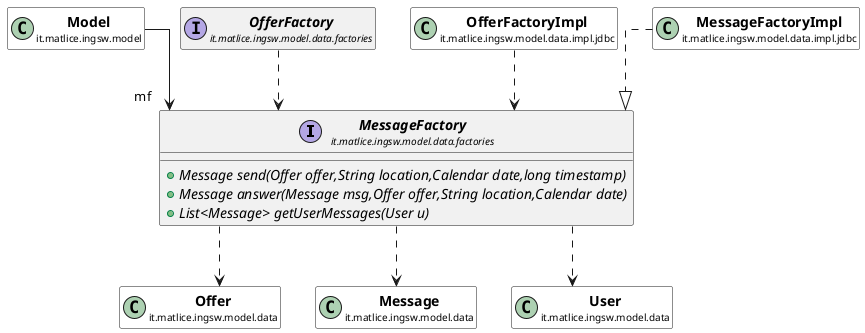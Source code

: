 @startuml

skinparam svgLinkTarget _parent
skinparam linetype ortho
set namespaceSeparator none
interface "<b><size:14>MessageFactory</b>\n<size:10>it.matlice.ingsw.model.data.factories" as it.matlice.ingsw.model.data.factories.MessageFactory  [[../../../../../../it/matlice/ingsw/model/data/factories/MessageFactory.html{it.matlice.ingsw.model.data.factories.MessageFactory}]] {
{abstract} +Message send(Offer offer,String location,Calendar date,long timestamp)
{abstract} +Message answer(Message msg,Offer offer,String location,Calendar date)
{abstract} +List<Message> getUserMessages(User u)
}


class "<b><size:14>Model</b>\n<size:10>it.matlice.ingsw.model" as it.matlice.ingsw.model.Model  [[../../../../../../it/matlice/ingsw/model/Model.html{it.matlice.ingsw.model.Model}]] #white {
}

hide it.matlice.ingsw.model.Model fields
hide it.matlice.ingsw.model.Model methods

it.matlice.ingsw.model.Model -->  "mf" it.matlice.ingsw.model.data.factories.MessageFactory

interface "<b><size:14>OfferFactory</b>\n<size:10>it.matlice.ingsw.model.data.factories" as it.matlice.ingsw.model.data.factories.OfferFactory  [[../../../../../../it/matlice/ingsw/model/data/factories/OfferFactory.html{it.matlice.ingsw.model.data.factories.OfferFactory}]] {
}

hide it.matlice.ingsw.model.data.factories.OfferFactory fields
hide it.matlice.ingsw.model.data.factories.OfferFactory methods

it.matlice.ingsw.model.data.factories.OfferFactory ..> it.matlice.ingsw.model.data.factories.MessageFactory

class "<b><size:14>Offer</b>\n<size:10>it.matlice.ingsw.model.data" as it.matlice.ingsw.model.data.Offer  [[../../../../../../it/matlice/ingsw/model/data/Offer.html{it.matlice.ingsw.model.data.Offer}]] #white {
}

hide it.matlice.ingsw.model.data.Offer fields
hide it.matlice.ingsw.model.data.Offer methods

it.matlice.ingsw.model.data.factories.MessageFactory ..> it.matlice.ingsw.model.data.Offer


class "<b><size:14>Message</b>\n<size:10>it.matlice.ingsw.model.data" as it.matlice.ingsw.model.data.Message  [[../../../../../../it/matlice/ingsw/model/data/Message.html{it.matlice.ingsw.model.data.Message}]] #white {
}

hide it.matlice.ingsw.model.data.Message fields
hide it.matlice.ingsw.model.data.Message methods

it.matlice.ingsw.model.data.factories.MessageFactory ..> it.matlice.ingsw.model.data.Message

class "<b><size:14>User</b>\n<size:10>it.matlice.ingsw.model.data" as it.matlice.ingsw.model.data.User  [[../../../../../../it/matlice/ingsw/model/data/User.html{it.matlice.ingsw.model.data.User}]] #white {
}

hide it.matlice.ingsw.model.data.User fields
hide it.matlice.ingsw.model.data.User methods

it.matlice.ingsw.model.data.factories.MessageFactory ..> it.matlice.ingsw.model.data.User


class "<b><size:14>OfferFactoryImpl</b>\n<size:10>it.matlice.ingsw.model.data.impl.jdbc" as it.matlice.ingsw.model.data.impl.jdbc.OfferFactoryImpl  [[../../../../../../it/matlice/ingsw/model/data/impl/jdbc/OfferFactoryImpl.html{it.matlice.ingsw.model.data.impl.jdbc.OfferFactoryImpl}]] #white {
}

hide it.matlice.ingsw.model.data.impl.jdbc.OfferFactoryImpl fields
hide it.matlice.ingsw.model.data.impl.jdbc.OfferFactoryImpl methods

it.matlice.ingsw.model.data.impl.jdbc.OfferFactoryImpl ..> it.matlice.ingsw.model.data.factories.MessageFactory

class "<b><size:14>MessageFactoryImpl</b>\n<size:10>it.matlice.ingsw.model.data.impl.jdbc" as it.matlice.ingsw.model.data.impl.jdbc.MessageFactoryImpl  [[../../../../../../it/matlice/ingsw/model/data/impl/jdbc/MessageFactoryImpl.html{it.matlice.ingsw.model.data.impl.jdbc.MessageFactoryImpl}]] #white {
}

hide it.matlice.ingsw.model.data.impl.jdbc.MessageFactoryImpl fields
hide it.matlice.ingsw.model.data.impl.jdbc.MessageFactoryImpl methods

it.matlice.ingsw.model.data.impl.jdbc.MessageFactoryImpl ..|> it.matlice.ingsw.model.data.factories.MessageFactory


@enduml
